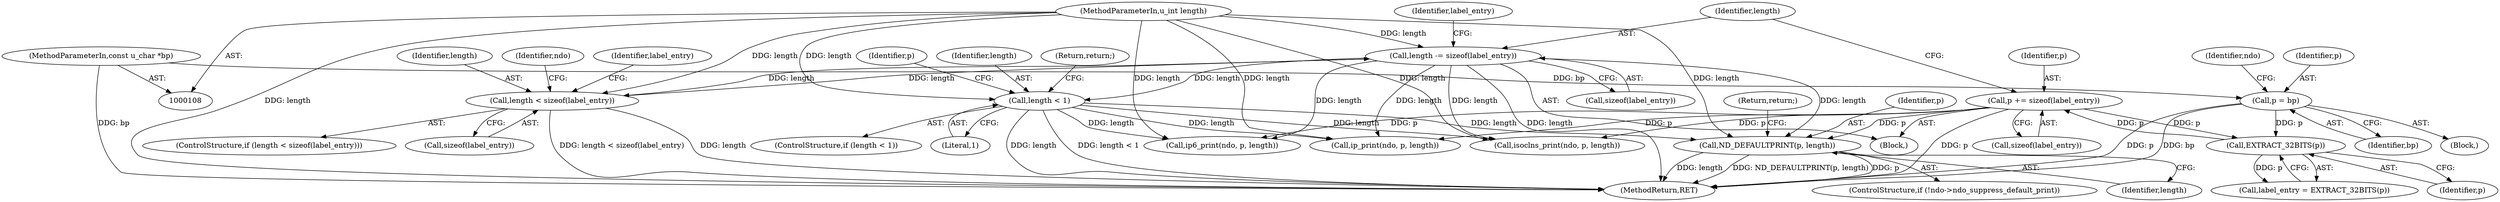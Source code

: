 digraph "0_tcpdump_1dcd10aceabbc03bf571ea32b892c522cbe923de_11@pointer" {
"1000311" [label="(Call,ND_DEFAULTPRINT(p, length))"];
"1000217" [label="(Call,p += sizeof(label_entry))"];
"1000152" [label="(Call,EXTRACT_32BITS(p))"];
"1000123" [label="(Call,p = bp)"];
"1000110" [label="(MethodParameterIn,const u_char *bp)"];
"1000221" [label="(Call,length -= sizeof(label_entry))"];
"1000138" [label="(Call,length < sizeof(label_entry))"];
"1000111" [label="(MethodParameterIn,u_int length)"];
"1000248" [label="(Call,length < 1)"];
"1000306" [label="(ControlStructure,if (!ndo->ndo_suppress_default_print))"];
"1000353" [label="(MethodReturn,RET)"];
"1000334" [label="(Call,ip6_print(ndo, p, length))"];
"1000219" [label="(Call,sizeof(label_entry))"];
"1000218" [label="(Identifier,p)"];
"1000314" [label="(Return,return;)"];
"1000217" [label="(Call,p += sizeof(label_entry))"];
"1000255" [label="(Identifier,p)"];
"1000139" [label="(Identifier,length)"];
"1000111" [label="(MethodParameterIn,u_int length)"];
"1000311" [label="(Call,ND_DEFAULTPRINT(p, length))"];
"1000328" [label="(Call,ip_print(ndo, p, length))"];
"1000125" [label="(Identifier,bp)"];
"1000312" [label="(Identifier,p)"];
"1000249" [label="(Identifier,length)"];
"1000140" [label="(Call,sizeof(label_entry))"];
"1000247" [label="(ControlStructure,if (length < 1))"];
"1000313" [label="(Identifier,length)"];
"1000110" [label="(MethodParameterIn,const u_char *bp)"];
"1000150" [label="(Call,label_entry = EXTRACT_32BITS(p))"];
"1000252" [label="(Return,return;)"];
"1000248" [label="(Call,length < 1)"];
"1000222" [label="(Identifier,length)"];
"1000123" [label="(Call,p = bp)"];
"1000340" [label="(Call,isoclns_print(ndo, p, length))"];
"1000124" [label="(Identifier,p)"];
"1000128" [label="(Identifier,ndo)"];
"1000227" [label="(Identifier,label_entry)"];
"1000223" [label="(Call,sizeof(label_entry))"];
"1000152" [label="(Call,EXTRACT_32BITS(p))"];
"1000138" [label="(Call,length < sizeof(label_entry))"];
"1000131" [label="(Block,)"];
"1000112" [label="(Block,)"];
"1000250" [label="(Literal,1)"];
"1000137" [label="(ControlStructure,if (length < sizeof(label_entry)))"];
"1000153" [label="(Identifier,p)"];
"1000221" [label="(Call,length -= sizeof(label_entry))"];
"1000145" [label="(Identifier,ndo)"];
"1000151" [label="(Identifier,label_entry)"];
"1000311" -> "1000306"  [label="AST: "];
"1000311" -> "1000313"  [label="CFG: "];
"1000312" -> "1000311"  [label="AST: "];
"1000313" -> "1000311"  [label="AST: "];
"1000314" -> "1000311"  [label="CFG: "];
"1000311" -> "1000353"  [label="DDG: p"];
"1000311" -> "1000353"  [label="DDG: length"];
"1000311" -> "1000353"  [label="DDG: ND_DEFAULTPRINT(p, length)"];
"1000217" -> "1000311"  [label="DDG: p"];
"1000221" -> "1000311"  [label="DDG: length"];
"1000248" -> "1000311"  [label="DDG: length"];
"1000111" -> "1000311"  [label="DDG: length"];
"1000217" -> "1000131"  [label="AST: "];
"1000217" -> "1000219"  [label="CFG: "];
"1000218" -> "1000217"  [label="AST: "];
"1000219" -> "1000217"  [label="AST: "];
"1000222" -> "1000217"  [label="CFG: "];
"1000217" -> "1000353"  [label="DDG: p"];
"1000217" -> "1000152"  [label="DDG: p"];
"1000152" -> "1000217"  [label="DDG: p"];
"1000217" -> "1000328"  [label="DDG: p"];
"1000217" -> "1000334"  [label="DDG: p"];
"1000217" -> "1000340"  [label="DDG: p"];
"1000152" -> "1000150"  [label="AST: "];
"1000152" -> "1000153"  [label="CFG: "];
"1000153" -> "1000152"  [label="AST: "];
"1000150" -> "1000152"  [label="CFG: "];
"1000152" -> "1000150"  [label="DDG: p"];
"1000123" -> "1000152"  [label="DDG: p"];
"1000123" -> "1000112"  [label="AST: "];
"1000123" -> "1000125"  [label="CFG: "];
"1000124" -> "1000123"  [label="AST: "];
"1000125" -> "1000123"  [label="AST: "];
"1000128" -> "1000123"  [label="CFG: "];
"1000123" -> "1000353"  [label="DDG: p"];
"1000123" -> "1000353"  [label="DDG: bp"];
"1000110" -> "1000123"  [label="DDG: bp"];
"1000110" -> "1000108"  [label="AST: "];
"1000110" -> "1000353"  [label="DDG: bp"];
"1000221" -> "1000131"  [label="AST: "];
"1000221" -> "1000223"  [label="CFG: "];
"1000222" -> "1000221"  [label="AST: "];
"1000223" -> "1000221"  [label="AST: "];
"1000227" -> "1000221"  [label="CFG: "];
"1000221" -> "1000353"  [label="DDG: length"];
"1000221" -> "1000138"  [label="DDG: length"];
"1000138" -> "1000221"  [label="DDG: length"];
"1000111" -> "1000221"  [label="DDG: length"];
"1000221" -> "1000248"  [label="DDG: length"];
"1000221" -> "1000328"  [label="DDG: length"];
"1000221" -> "1000334"  [label="DDG: length"];
"1000221" -> "1000340"  [label="DDG: length"];
"1000138" -> "1000137"  [label="AST: "];
"1000138" -> "1000140"  [label="CFG: "];
"1000139" -> "1000138"  [label="AST: "];
"1000140" -> "1000138"  [label="AST: "];
"1000145" -> "1000138"  [label="CFG: "];
"1000151" -> "1000138"  [label="CFG: "];
"1000138" -> "1000353"  [label="DDG: length < sizeof(label_entry)"];
"1000138" -> "1000353"  [label="DDG: length"];
"1000111" -> "1000138"  [label="DDG: length"];
"1000111" -> "1000108"  [label="AST: "];
"1000111" -> "1000353"  [label="DDG: length"];
"1000111" -> "1000248"  [label="DDG: length"];
"1000111" -> "1000328"  [label="DDG: length"];
"1000111" -> "1000334"  [label="DDG: length"];
"1000111" -> "1000340"  [label="DDG: length"];
"1000248" -> "1000247"  [label="AST: "];
"1000248" -> "1000250"  [label="CFG: "];
"1000249" -> "1000248"  [label="AST: "];
"1000250" -> "1000248"  [label="AST: "];
"1000252" -> "1000248"  [label="CFG: "];
"1000255" -> "1000248"  [label="CFG: "];
"1000248" -> "1000353"  [label="DDG: length < 1"];
"1000248" -> "1000353"  [label="DDG: length"];
"1000248" -> "1000328"  [label="DDG: length"];
"1000248" -> "1000334"  [label="DDG: length"];
"1000248" -> "1000340"  [label="DDG: length"];
}
